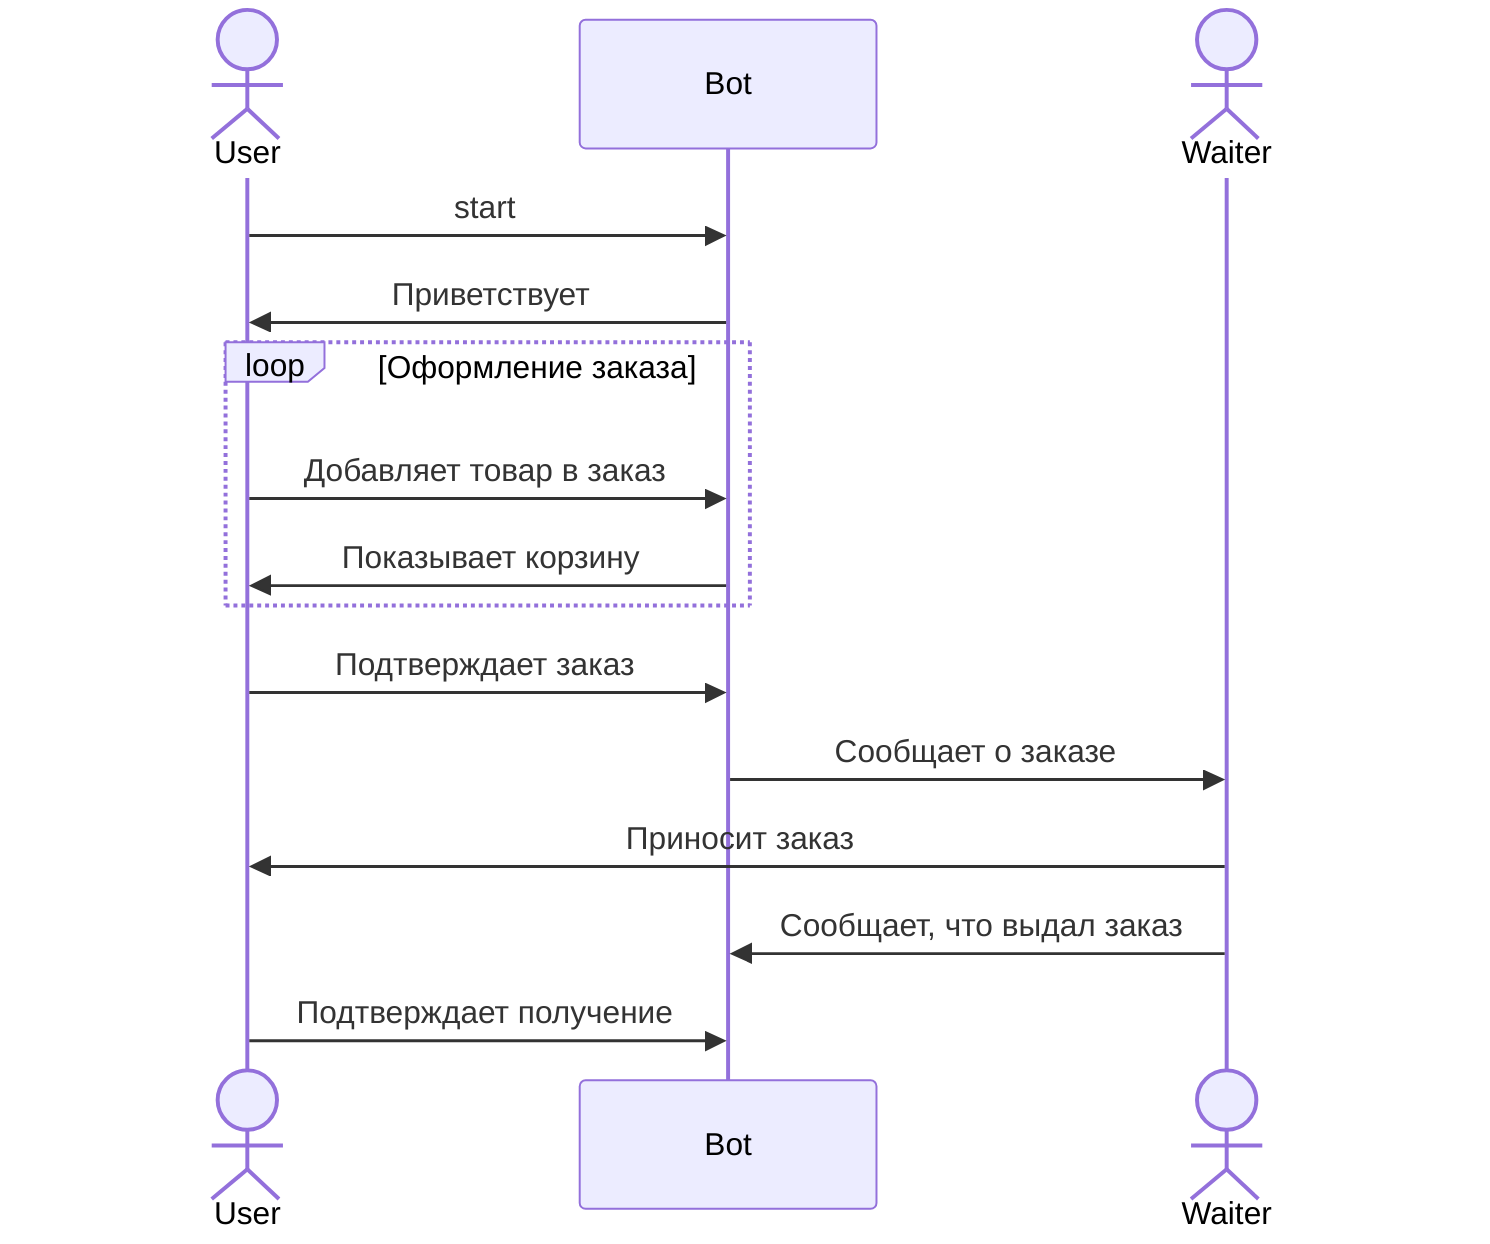 sequenceDiagram
    actor U as User
    participant B as Bot
    actor W as Waiter
    U->>B: start
    B->>U: Приветствует
    loop Оформление заказа
        U->>B: Добавляет товар в заказ
        B->>U: Показывает корзину
    end
    U->>B: Подтверждает заказ
    B->>W: Сообщает о заказе
    W->>U: Приносит заказ
    W->>B: Сообщает, что выдал заказ
    U->>B: Подтверждает получение